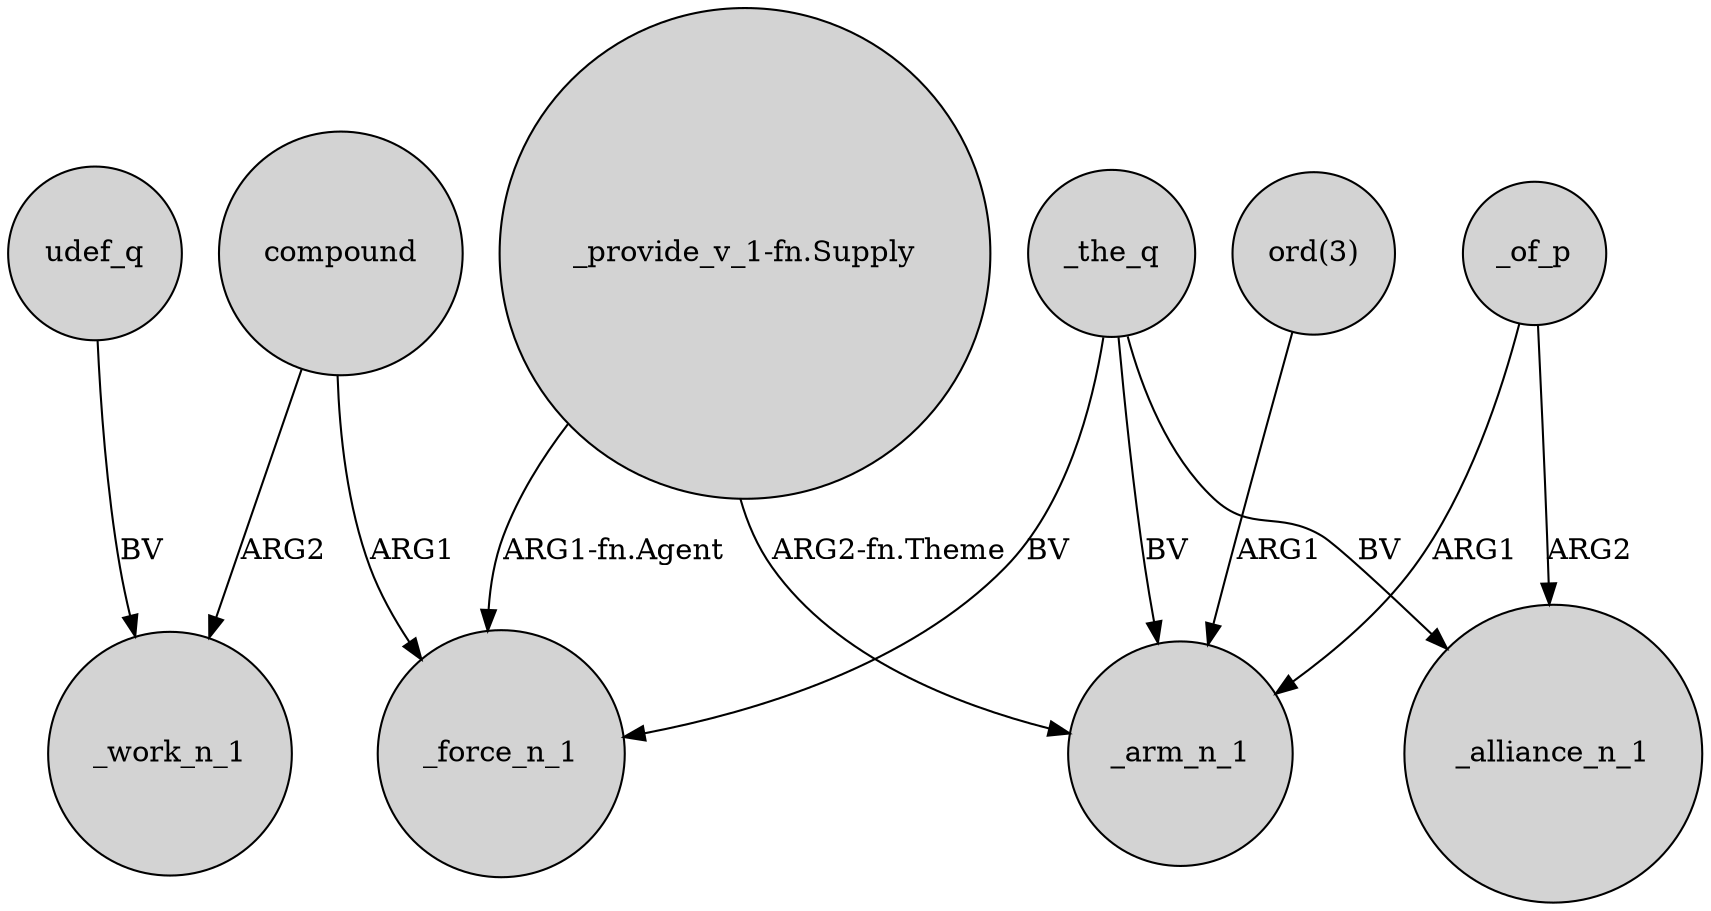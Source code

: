 digraph {
	node [shape=circle style=filled]
	"_provide_v_1-fn.Supply" -> _force_n_1 [label="ARG1-fn.Agent"]
	compound -> _work_n_1 [label=ARG2]
	_the_q -> _alliance_n_1 [label=BV]
	_the_q -> _force_n_1 [label=BV]
	"_provide_v_1-fn.Supply" -> _arm_n_1 [label="ARG2-fn.Theme"]
	_of_p -> _alliance_n_1 [label=ARG2]
	compound -> _force_n_1 [label=ARG1]
	"ord(3)" -> _arm_n_1 [label=ARG1]
	_the_q -> _arm_n_1 [label=BV]
	_of_p -> _arm_n_1 [label=ARG1]
	udef_q -> _work_n_1 [label=BV]
}
